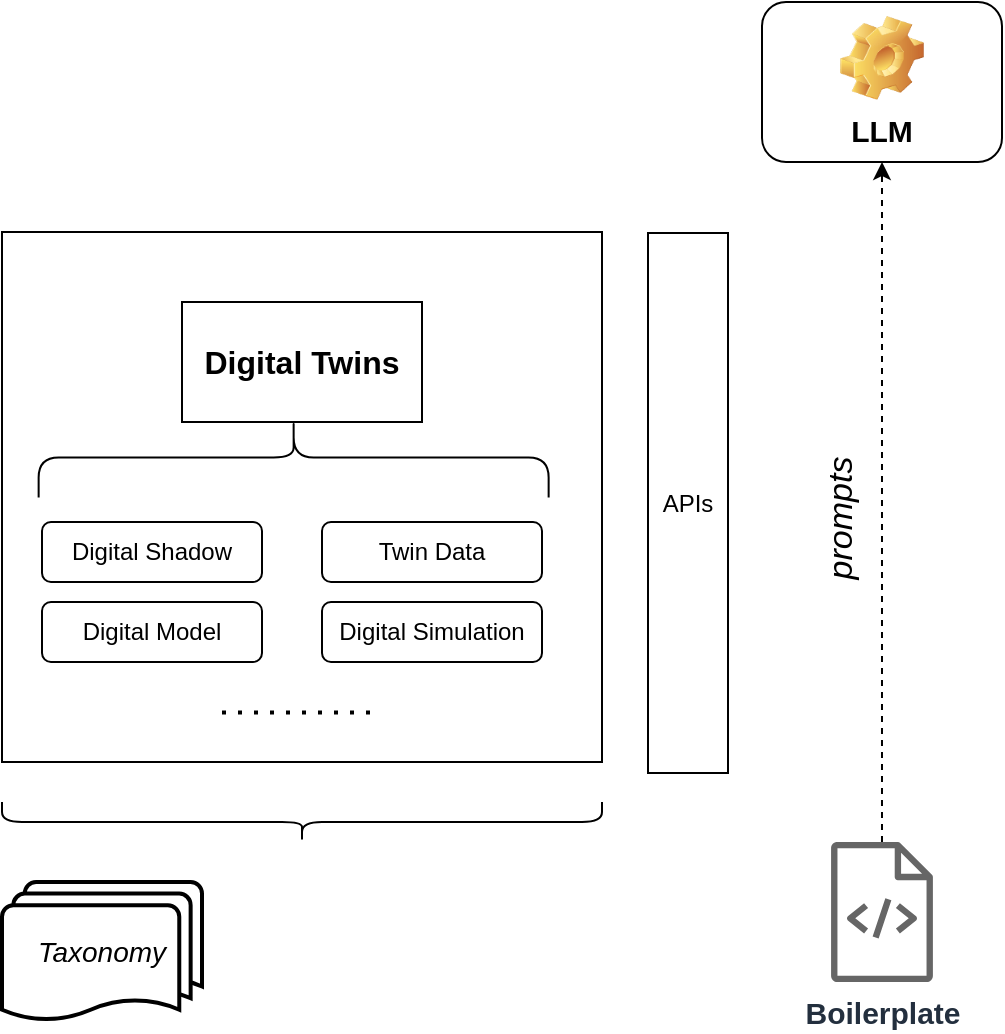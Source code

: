 <mxfile version="22.1.16" type="github">
  <diagram name="Page-1" id="CIX9CJY4FI9i-N0InVwW">
    <mxGraphModel dx="1050" dy="1630" grid="1" gridSize="10" guides="1" tooltips="1" connect="1" arrows="1" fold="1" page="1" pageScale="1" pageWidth="850" pageHeight="1100" math="0" shadow="0">
      <root>
        <mxCell id="0" />
        <mxCell id="1" parent="0" />
        <mxCell id="M_IPvMqlQU4EuF9h4yuK-1" value="" style="rounded=0;whiteSpace=wrap;html=1;fillColor=default;" vertex="1" parent="1">
          <mxGeometry x="80" y="35" width="300" height="265" as="geometry" />
        </mxCell>
        <mxCell id="M_IPvMqlQU4EuF9h4yuK-2" value="&lt;b&gt;&lt;font style=&quot;font-size: 16px;&quot;&gt;Digital Twins&lt;/font&gt;&lt;/b&gt;" style="rounded=0;whiteSpace=wrap;html=1;" vertex="1" parent="1">
          <mxGeometry x="170" y="70" width="120" height="60" as="geometry" />
        </mxCell>
        <mxCell id="M_IPvMqlQU4EuF9h4yuK-3" value="" style="shape=curlyBracket;whiteSpace=wrap;html=1;rounded=1;labelPosition=left;verticalLabelPosition=middle;align=right;verticalAlign=middle;rotation=90;" vertex="1" parent="1">
          <mxGeometry x="205.82" y="20.19" width="40" height="255" as="geometry" />
        </mxCell>
        <mxCell id="M_IPvMqlQU4EuF9h4yuK-4" value="Digital Shadow" style="rounded=1;whiteSpace=wrap;html=1;" vertex="1" parent="1">
          <mxGeometry x="100" y="180" width="110" height="30" as="geometry" />
        </mxCell>
        <mxCell id="M_IPvMqlQU4EuF9h4yuK-5" style="edgeStyle=orthogonalEdgeStyle;rounded=0;orthogonalLoop=1;jettySize=auto;html=1;exitX=0.5;exitY=1;exitDx=0;exitDy=0;" edge="1" parent="1" source="M_IPvMqlQU4EuF9h4yuK-4" target="M_IPvMqlQU4EuF9h4yuK-4">
          <mxGeometry relative="1" as="geometry" />
        </mxCell>
        <mxCell id="M_IPvMqlQU4EuF9h4yuK-6" value="Digital Model" style="rounded=1;whiteSpace=wrap;html=1;" vertex="1" parent="1">
          <mxGeometry x="100" y="220" width="110" height="30" as="geometry" />
        </mxCell>
        <mxCell id="M_IPvMqlQU4EuF9h4yuK-7" value="Digital Simulation" style="rounded=1;whiteSpace=wrap;html=1;" vertex="1" parent="1">
          <mxGeometry x="240" y="220" width="110" height="30" as="geometry" />
        </mxCell>
        <mxCell id="M_IPvMqlQU4EuF9h4yuK-8" value="Twin Data" style="rounded=1;whiteSpace=wrap;html=1;" vertex="1" parent="1">
          <mxGeometry x="240" y="180" width="110" height="30" as="geometry" />
        </mxCell>
        <mxCell id="M_IPvMqlQU4EuF9h4yuK-10" value="" style="endArrow=none;dashed=1;html=1;dashPattern=1 3;strokeWidth=2;rounded=0;" edge="1" parent="1">
          <mxGeometry width="50" height="50" relative="1" as="geometry">
            <mxPoint x="190" y="275.19" as="sourcePoint" />
            <mxPoint x="270" y="275.19" as="targetPoint" />
          </mxGeometry>
        </mxCell>
        <mxCell id="M_IPvMqlQU4EuF9h4yuK-11" value="" style="shape=curlyBracket;whiteSpace=wrap;html=1;rounded=1;flipH=1;labelPosition=right;verticalLabelPosition=middle;align=left;verticalAlign=middle;rotation=90;" vertex="1" parent="1">
          <mxGeometry x="220" y="180" width="20" height="300" as="geometry" />
        </mxCell>
        <mxCell id="M_IPvMqlQU4EuF9h4yuK-12" value="APIs" style="rounded=0;whiteSpace=wrap;html=1;" vertex="1" parent="1">
          <mxGeometry x="403" y="35.5" width="40" height="270" as="geometry" />
        </mxCell>
        <mxCell id="M_IPvMqlQU4EuF9h4yuK-13" value="" style="endArrow=classic;html=1;rounded=1;curved=0;dashed=1;" edge="1" parent="1" source="M_IPvMqlQU4EuF9h4yuK-17" target="M_IPvMqlQU4EuF9h4yuK-14">
          <mxGeometry width="50" height="50" relative="1" as="geometry">
            <mxPoint x="520" y="310" as="sourcePoint" />
            <mxPoint x="480" y="35.5" as="targetPoint" />
          </mxGeometry>
        </mxCell>
        <mxCell id="M_IPvMqlQU4EuF9h4yuK-18" value="&lt;i&gt;&lt;font style=&quot;font-size: 17px;&quot;&gt;prompts&lt;/font&gt;&lt;/i&gt;" style="edgeLabel;html=1;align=center;verticalAlign=middle;resizable=0;points=[];rotation=270;" vertex="1" connectable="0" parent="M_IPvMqlQU4EuF9h4yuK-13">
          <mxGeometry x="0.285" y="-2" relative="1" as="geometry">
            <mxPoint x="-22" y="57" as="offset" />
          </mxGeometry>
        </mxCell>
        <mxCell id="M_IPvMqlQU4EuF9h4yuK-14" value="&lt;font style=&quot;font-size: 15px;&quot;&gt;LLM&lt;/font&gt;" style="label;whiteSpace=wrap;html=1;align=center;verticalAlign=bottom;spacingLeft=0;spacingBottom=4;imageAlign=center;imageVerticalAlign=top;image=img/clipart/Gear_128x128.png" vertex="1" parent="1">
          <mxGeometry x="460" y="-80" width="120" height="80" as="geometry" />
        </mxCell>
        <mxCell id="M_IPvMqlQU4EuF9h4yuK-17" value="&lt;b&gt;&lt;font style=&quot;font-size: 15px;&quot;&gt;Boilerplate&lt;/font&gt;&lt;/b&gt;" style="sketch=0;outlineConnect=0;fontColor=#232F3E;gradientColor=none;fillColor=#666666;strokeColor=none;dashed=0;verticalLabelPosition=bottom;verticalAlign=top;align=center;html=1;fontSize=12;fontStyle=0;pointerEvents=1;shape=mxgraph.aws4.source_code;aspect=fixed;fillStyle=solid;" vertex="1" parent="1">
          <mxGeometry x="494.42" y="340" width="51.15" height="70" as="geometry" />
        </mxCell>
        <mxCell id="M_IPvMqlQU4EuF9h4yuK-19" value="&lt;i&gt;&lt;font style=&quot;font-size: 14px;&quot;&gt;Taxonomy&lt;/font&gt;&lt;/i&gt;" style="strokeWidth=2;html=1;shape=mxgraph.flowchart.multi-document;whiteSpace=wrap;align=center;" vertex="1" parent="1">
          <mxGeometry x="80" y="360" width="100" height="70" as="geometry" />
        </mxCell>
      </root>
    </mxGraphModel>
  </diagram>
</mxfile>
